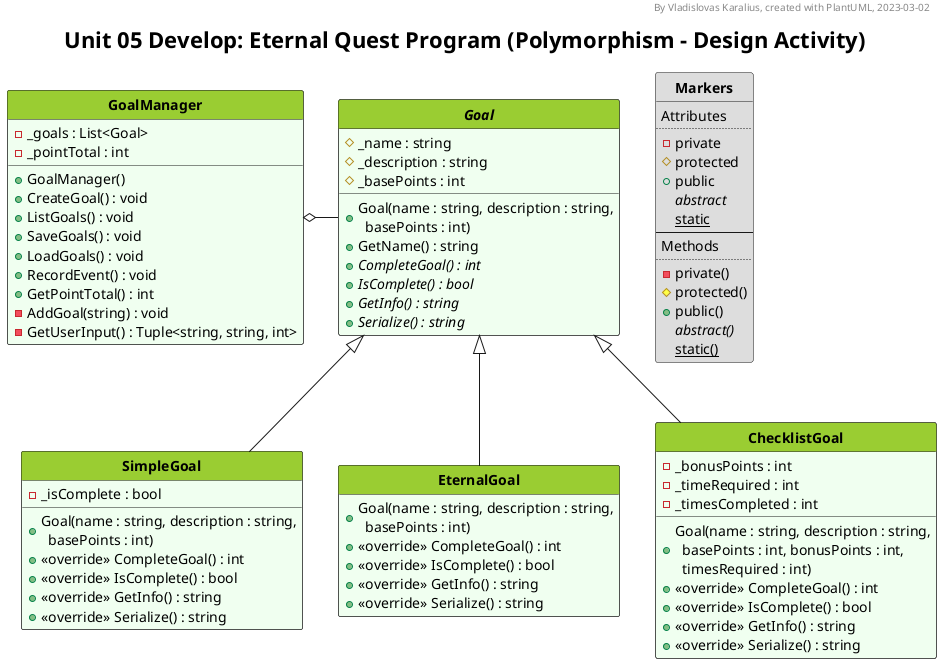 @startuml UML_diagram

'--Formatting options--
hide circle
hide empty members
'skinparam classAttributeIconSize 0
skinparam style strictuml
'skinparam groupInheritance 2
'skinparam linetype ortho
'skinparam Nodesep 15
'skinparam Ranksep 25
'left to right direction

'--Styling--
'skinparam BackgroundColor White/LightGreen
skinparam TitleFontSize 22

<style>
classDiagram {
  class {
    '-attributes and methods-
    'FontSize 14
    'FontColor black
    'BackgroundColor #fefece
    BackgroundColor #f0fff0
    'RoundCorner 0
    '-class name-
    header {
      'FontSize 12
      'FontColor Black
      FontStyle bold
      BackgroundColor YellowGreen
    }
  }
  note {
    BackgroundColor Yellow
  }
  legend {
    FontSize 20
  }
</style>

'--Header, title, caption--
header By Vladislovas Karalius, created with PlantUML, 2023-03-02
title Unit 05 Develop: Eternal Quest Program (Polymorphism - Design Activity)
'caption <:warning:> Constructors without parameters are not shown in this diagram

' Dummy class that explains visibility symbols
class Markers #dddddd {
Attributes
..
- private
# protected
+ public
{abstract} abstract
{static} static
--
Methods
..
- private()
# protected()
+ public()
{abstract} abstract()
{static} static()
}

'Goal -right[hidden]- Markers

'--Main--
class GoalManager{
  - _goals : List<Goal>
  - _pointTotal : int
  + GoalManager()
  + CreateGoal() : void
  + ListGoals() : void
  + SaveGoals() : void
  + LoadGoals() : void
  + RecordEvent() : void
  + GetPointTotal() : int
  - AddGoal(string) : void
  - GetUserInput() : Tuple<string, string, int>

}
GoalManager o- Goal


abstract class Goal {
  # _name : string
  # _description : string
  # _basePoints : int
  + Goal(name : string, description : string,\n  basePoints : int)
  + GetName() : string
  + {abstract} CompleteGoal() : int
  + {abstract} IsComplete() : bool
  + {abstract} GetInfo() : string
  + {abstract} Serialize() : string
}

class SimpleGoal extends Goal {
  - _isComplete : bool
  + Goal(name : string, description : string,\n  basePoints : int)
  + <<override>> CompleteGoal() : int
  + <<override>> IsComplete() : bool
  + <<override>> GetInfo() : string
  + <<override>> Serialize() : string
}

class EternalGoal extends Goal {
  + Goal(name : string, description : string,\n  basePoints : int)
  + <<override>> CompleteGoal() : int
  + <<override>> IsComplete() : bool
  + <<override>> GetInfo() : string
  + <<override>> Serialize() : string
}

class ChecklistGoal extends Goal {
  - _bonusPoints : int
  - _timeRequired : int
  - _timesCompleted : int
  + Goal(name : string, description : string,\n  basePoints : int, bonusPoints : int,\n  timesRequired : int)
  + <<override>> CompleteGoal() : int
  + <<override>> IsComplete() : bool
  + <<override>> GetInfo() : string
  + <<override>> Serialize() : string
}

' class BreathingActivity {
'   + RunActivity() : void
' }

' class ReflectionActivity {
'   - _reflectionPromptGenerator : ReflectionPromptGenerator
'   - _reflectionQuestionGenerator : ReflectionQuestionGenerator
'   + RunActivity() : void
' }

' class ListingActivity {
'   - _listingPromptGenerator : ListingPromptGenerator
'   - _itemCount : int
'   + RunActivity() : void
' }

' class ReflectionPromptGenerator {
'   - _reflectionPrompts : List<string>
'   + GetPrompt() : string
' }

' class ReflectionQuestionGenerator {
'   - _reflectionQuestions : List<string>
'   + GetQuestion() : string
' }

' class ListingPromptGenerator {
'   - _listingPrompts : List<string>
'   + GetPrompt() : string
' }

' class Animation <<auxiliary>> {
'   + Display(duration : int) : void
' }

' class Countdown <<auxiliary>> {
'   + Display(duration : int) : void
' }

' Activity <|-- BreathingActivity
' Activity <|-- ReflectionActivity
' Activity <|-- ListingActivity
' ReflectionActivity ..> ReflectionPromptGenerator
' ReflectionActivity ..> ReflectionQuestionGenerator
' ListingActivity ..> ListingPromptGenerator
' Activity .left.> Animation
' Activity .right.> Countdown

'--Description--
' legend bottom
' <size:22>__**Core Requirements**__
' The program has one base class **Activity**. This class contains the attributes and methods
' that are common to all activities. Certain functions are put into separate classes as follows:

' * **Animation** class is responsible for displaying the spinner animation for a given duration.
' * **Countdown** class is responsible for displaying the countdown with the interval of 1 second.

' BreathingActivity, ReflectionActivity, and ListingActivity classes are derived from the base
' Activity class. They have attributes and methods that are unique to each of them.
' //RunActivity()// method is named the same, but it performs differently for each activity.

' **BreathingActivity** class has no attributes. It just contains the //RunActivity()// method.
' That is sufficient for this class.

' **ReflectionActivity** class uses two other classes: ReflectionPromptGenerator and
' ReflectionQuestionGenerator.

' * **ReflectionPrompGenerator** provides random prompts for the ReflectionActivity class.
' * **ReflectionQuestionGenerator** provides random Questions for the ReflectionActivity class.

' **ListingActivity** class has an attribute which is used to count the number of items
' that a user types during this activity. It also uses another class: ListingPromptGenerator.

' * **ListingPromptGenerator** provides random prompts for the ListingActivity class.

' <size:22>__**Showing Creativity and Exceeding Requirements**__
' To exceed the core requirements I added the ability to track the activation count and total
' duration for each activity while the program is running. I used static attributes to store
' this information and a static method //DisplayReport()// to view the results. I also added
' another menu item (//4. Display report//) that invokes this method.
' endlegend

@enduml